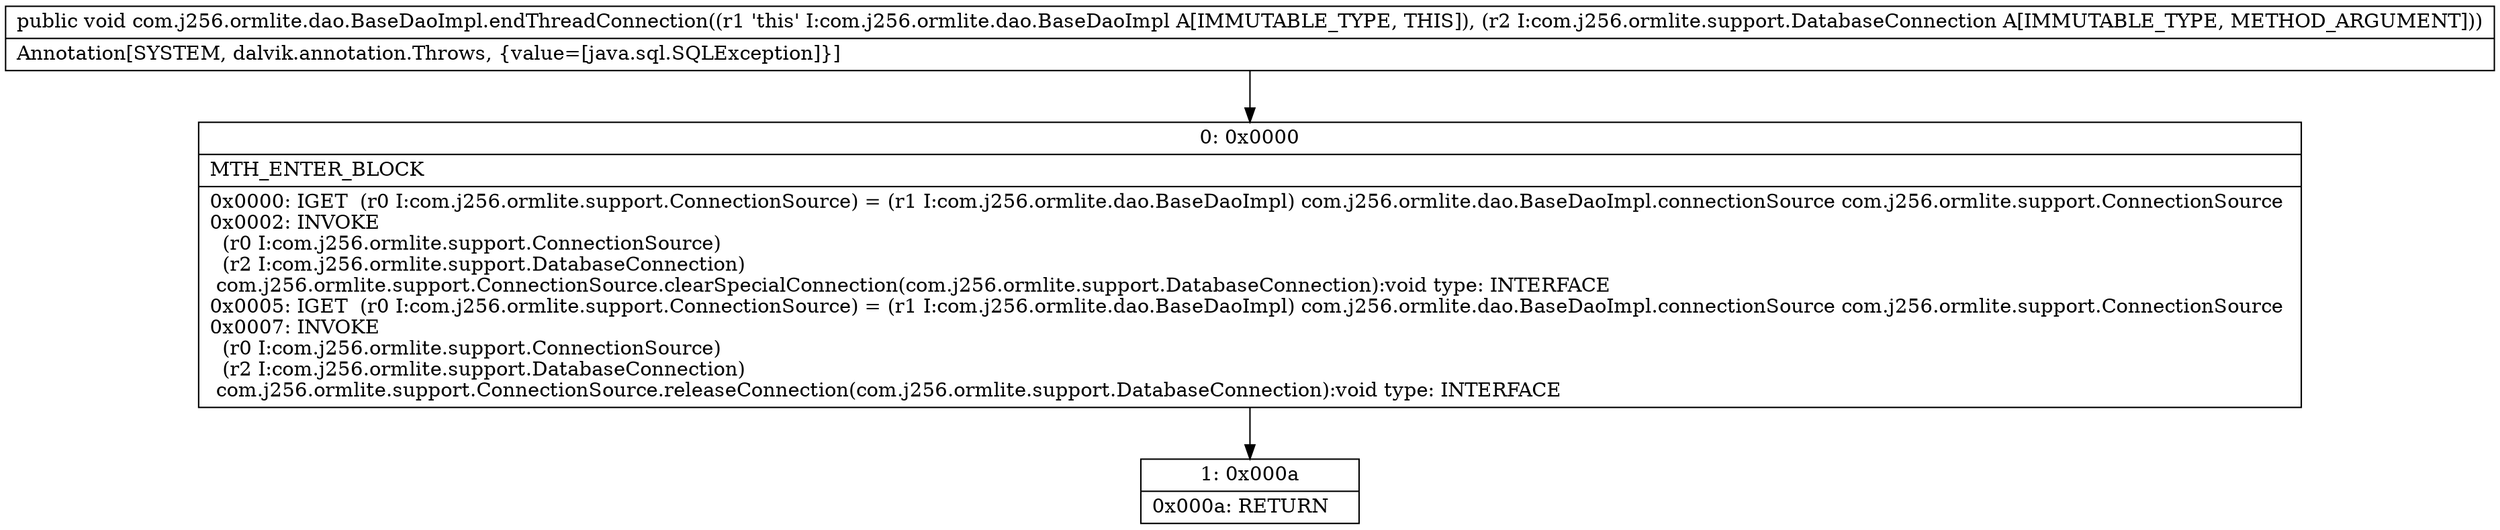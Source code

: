 digraph "CFG forcom.j256.ormlite.dao.BaseDaoImpl.endThreadConnection(Lcom\/j256\/ormlite\/support\/DatabaseConnection;)V" {
Node_0 [shape=record,label="{0\:\ 0x0000|MTH_ENTER_BLOCK\l|0x0000: IGET  (r0 I:com.j256.ormlite.support.ConnectionSource) = (r1 I:com.j256.ormlite.dao.BaseDaoImpl) com.j256.ormlite.dao.BaseDaoImpl.connectionSource com.j256.ormlite.support.ConnectionSource \l0x0002: INVOKE  \l  (r0 I:com.j256.ormlite.support.ConnectionSource)\l  (r2 I:com.j256.ormlite.support.DatabaseConnection)\l com.j256.ormlite.support.ConnectionSource.clearSpecialConnection(com.j256.ormlite.support.DatabaseConnection):void type: INTERFACE \l0x0005: IGET  (r0 I:com.j256.ormlite.support.ConnectionSource) = (r1 I:com.j256.ormlite.dao.BaseDaoImpl) com.j256.ormlite.dao.BaseDaoImpl.connectionSource com.j256.ormlite.support.ConnectionSource \l0x0007: INVOKE  \l  (r0 I:com.j256.ormlite.support.ConnectionSource)\l  (r2 I:com.j256.ormlite.support.DatabaseConnection)\l com.j256.ormlite.support.ConnectionSource.releaseConnection(com.j256.ormlite.support.DatabaseConnection):void type: INTERFACE \l}"];
Node_1 [shape=record,label="{1\:\ 0x000a|0x000a: RETURN   \l}"];
MethodNode[shape=record,label="{public void com.j256.ormlite.dao.BaseDaoImpl.endThreadConnection((r1 'this' I:com.j256.ormlite.dao.BaseDaoImpl A[IMMUTABLE_TYPE, THIS]), (r2 I:com.j256.ormlite.support.DatabaseConnection A[IMMUTABLE_TYPE, METHOD_ARGUMENT]))  | Annotation[SYSTEM, dalvik.annotation.Throws, \{value=[java.sql.SQLException]\}]\l}"];
MethodNode -> Node_0;
Node_0 -> Node_1;
}

